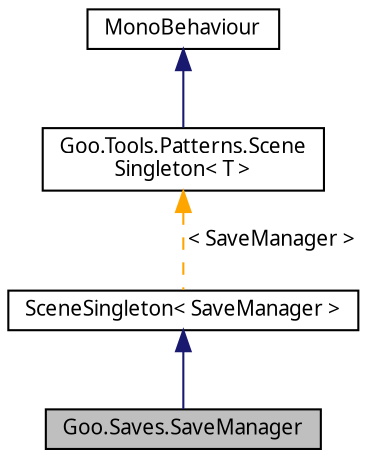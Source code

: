 digraph "Goo.Saves.SaveManager"
{
 // LATEX_PDF_SIZE
  edge [fontname="Calibrii",fontsize="10",labelfontname="Calibrii",labelfontsize="10"];
  node [fontname="Calibrii",fontsize="10",shape=record];
  Node1 [label="Goo.Saves.SaveManager",height=0.2,width=0.4,color="black", fillcolor="grey75", style="filled", fontcolor="black",tooltip=" "];
  Node2 -> Node1 [dir="back",color="midnightblue",fontsize="10",style="solid",fontname="Calibrii"];
  Node2 [label="SceneSingleton\< SaveManager \>",height=0.2,width=0.4,color="black", fillcolor="white", style="filled",URL="$db/df2/classGoo_1_1Tools_1_1Patterns_1_1SceneSingleton.html",tooltip=" "];
  Node3 -> Node2 [dir="back",color="orange",fontsize="10",style="dashed",label=" \< SaveManager \>" ,fontname="Calibrii"];
  Node3 [label="Goo.Tools.Patterns.Scene\lSingleton\< T \>",height=0.2,width=0.4,color="black", fillcolor="white", style="filled",URL="$db/df2/classGoo_1_1Tools_1_1Patterns_1_1SceneSingleton.html",tooltip=" "];
  Node4 -> Node3 [dir="back",color="midnightblue",fontsize="10",style="solid",fontname="Calibrii"];
  Node4 [label="MonoBehaviour",height=0.2,width=0.4,color="black", fillcolor="white", style="filled",tooltip=" "];
}

